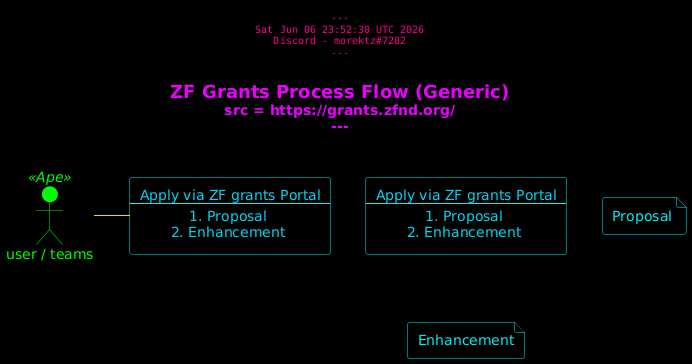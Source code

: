 @startuml

/'
This is for - https://github.com/morektz/MorektzBountySmash/blob/main/D/qbrzg.md#seletion-process
Diagram being generated from this source  - https://grants.zfnd.org/
'/ 

' Scaling
' scale 2

'Styling 
skinparam {
    DefaultTextAlignment Center
    DefaultFontName DejaVu Sans
    ArrowColor Gold
    backgroundColor Black
    TitleFontColor E900FF
    Shadowing False

    HeaderFontName Monospaced
    HeaderFontColor FF008E

    ActorBackgroundColor Lime
    ActorBorderColor Lime 
    ActorFontColor Lime
    ActorStereotypeFontColor Lime

    RectangleBorderColor #04ECF0
    RectangleBackgroundColor Black
    RectangleFontColor #04D4F0

    FileBackgroundColor Black 
    FileBorderColor #04ECF0
    FileFontColor #04ECF0

}

center header 

---
%date()
Discord - morektz#7282
---

end header 

title 
= ZF Grants Process Flow (Generic)
src = https://grants.zfnd.org/
---

end title 

' Actual Code 

:user / teams: as u1 <<Ape>>

' Boxes 

rectangle r1 [
    Apply via ZF grants Portal
    ----
    1. Proposal 
    2. Enhancement 
]

rectangle r11 [
    Apply via ZF grants Portal
    ----
    1. Proposal 
    2. Enhancement 
]

file f1 [
    Proposal 
]

file f2 [
    Enhancement
]

'Connections 

u1 - r1 




@enduml